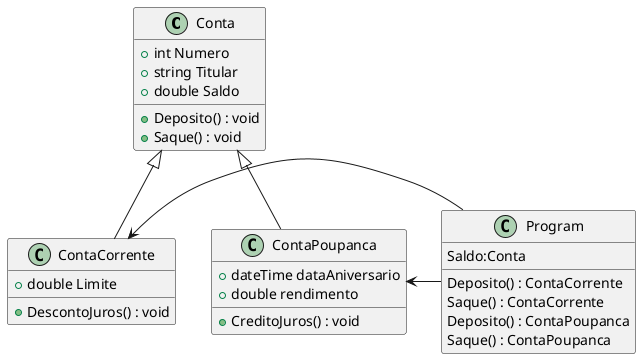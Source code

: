 @startuml
    class Conta{
        +int Numero
        +string Titular
        +double Saldo

        +Deposito() : void
        +Saque() : void
    }

    class ContaCorrente{
        +double Limite

        +DescontoJuros() : void
    }

    class ContaPoupanca{
        +dateTime dataAniversario
        +double rendimento

        +CreditoJuros() : void
    }
    Conta <|-- ContaPoupanca
    Conta <|-- ContaCorrente

    class Program{
        Saldo:Conta

        Deposito() : ContaCorrente
        Saque() : ContaCorrente
        Deposito() : ContaPoupanca
        Saque() : ContaPoupanca
    }

    ContaCorrente <- Program
    ContaPoupanca <- Program

/'    class Movimentacao {
        +dateTime dataMovto
        +string tipoMovto
        +string tipoConta
        +double Valor
    }

    Movimentacao <-- ContaCorrente
    Movimentacao <-- ContaPoupanca
'/
@enduml